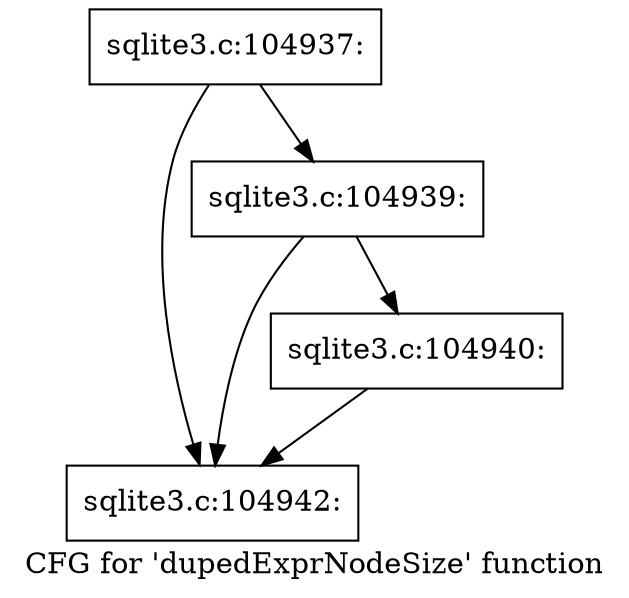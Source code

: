 digraph "CFG for 'dupedExprNodeSize' function" {
	label="CFG for 'dupedExprNodeSize' function";

	Node0x55c0f8d1cc50 [shape=record,label="{sqlite3.c:104937:}"];
	Node0x55c0f8d1cc50 -> Node0x55c0f8d1ea70;
	Node0x55c0f8d1cc50 -> Node0x55c0f8d1eac0;
	Node0x55c0f8d1eac0 [shape=record,label="{sqlite3.c:104939:}"];
	Node0x55c0f8d1eac0 -> Node0x55c0f8d1ea20;
	Node0x55c0f8d1eac0 -> Node0x55c0f8d1ea70;
	Node0x55c0f8d1ea20 [shape=record,label="{sqlite3.c:104940:}"];
	Node0x55c0f8d1ea20 -> Node0x55c0f8d1ea70;
	Node0x55c0f8d1ea70 [shape=record,label="{sqlite3.c:104942:}"];
}
